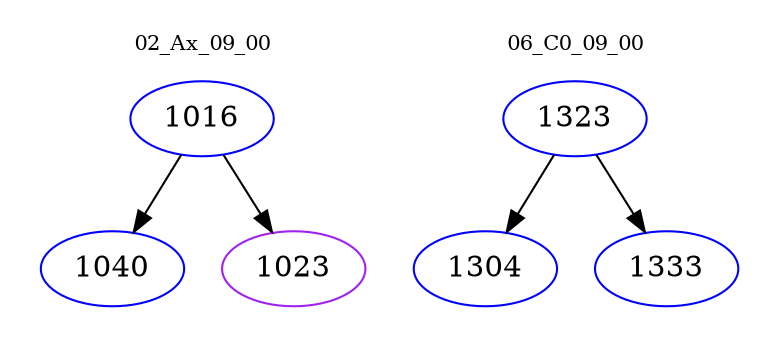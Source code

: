 digraph{
subgraph cluster_0 {
color = white
label = "02_Ax_09_00";
fontsize=10;
T0_1016 [label="1016", color="blue"]
T0_1016 -> T0_1040 [color="black"]
T0_1040 [label="1040", color="blue"]
T0_1016 -> T0_1023 [color="black"]
T0_1023 [label="1023", color="purple"]
}
subgraph cluster_1 {
color = white
label = "06_C0_09_00";
fontsize=10;
T1_1323 [label="1323", color="blue"]
T1_1323 -> T1_1304 [color="black"]
T1_1304 [label="1304", color="blue"]
T1_1323 -> T1_1333 [color="black"]
T1_1333 [label="1333", color="blue"]
}
}

